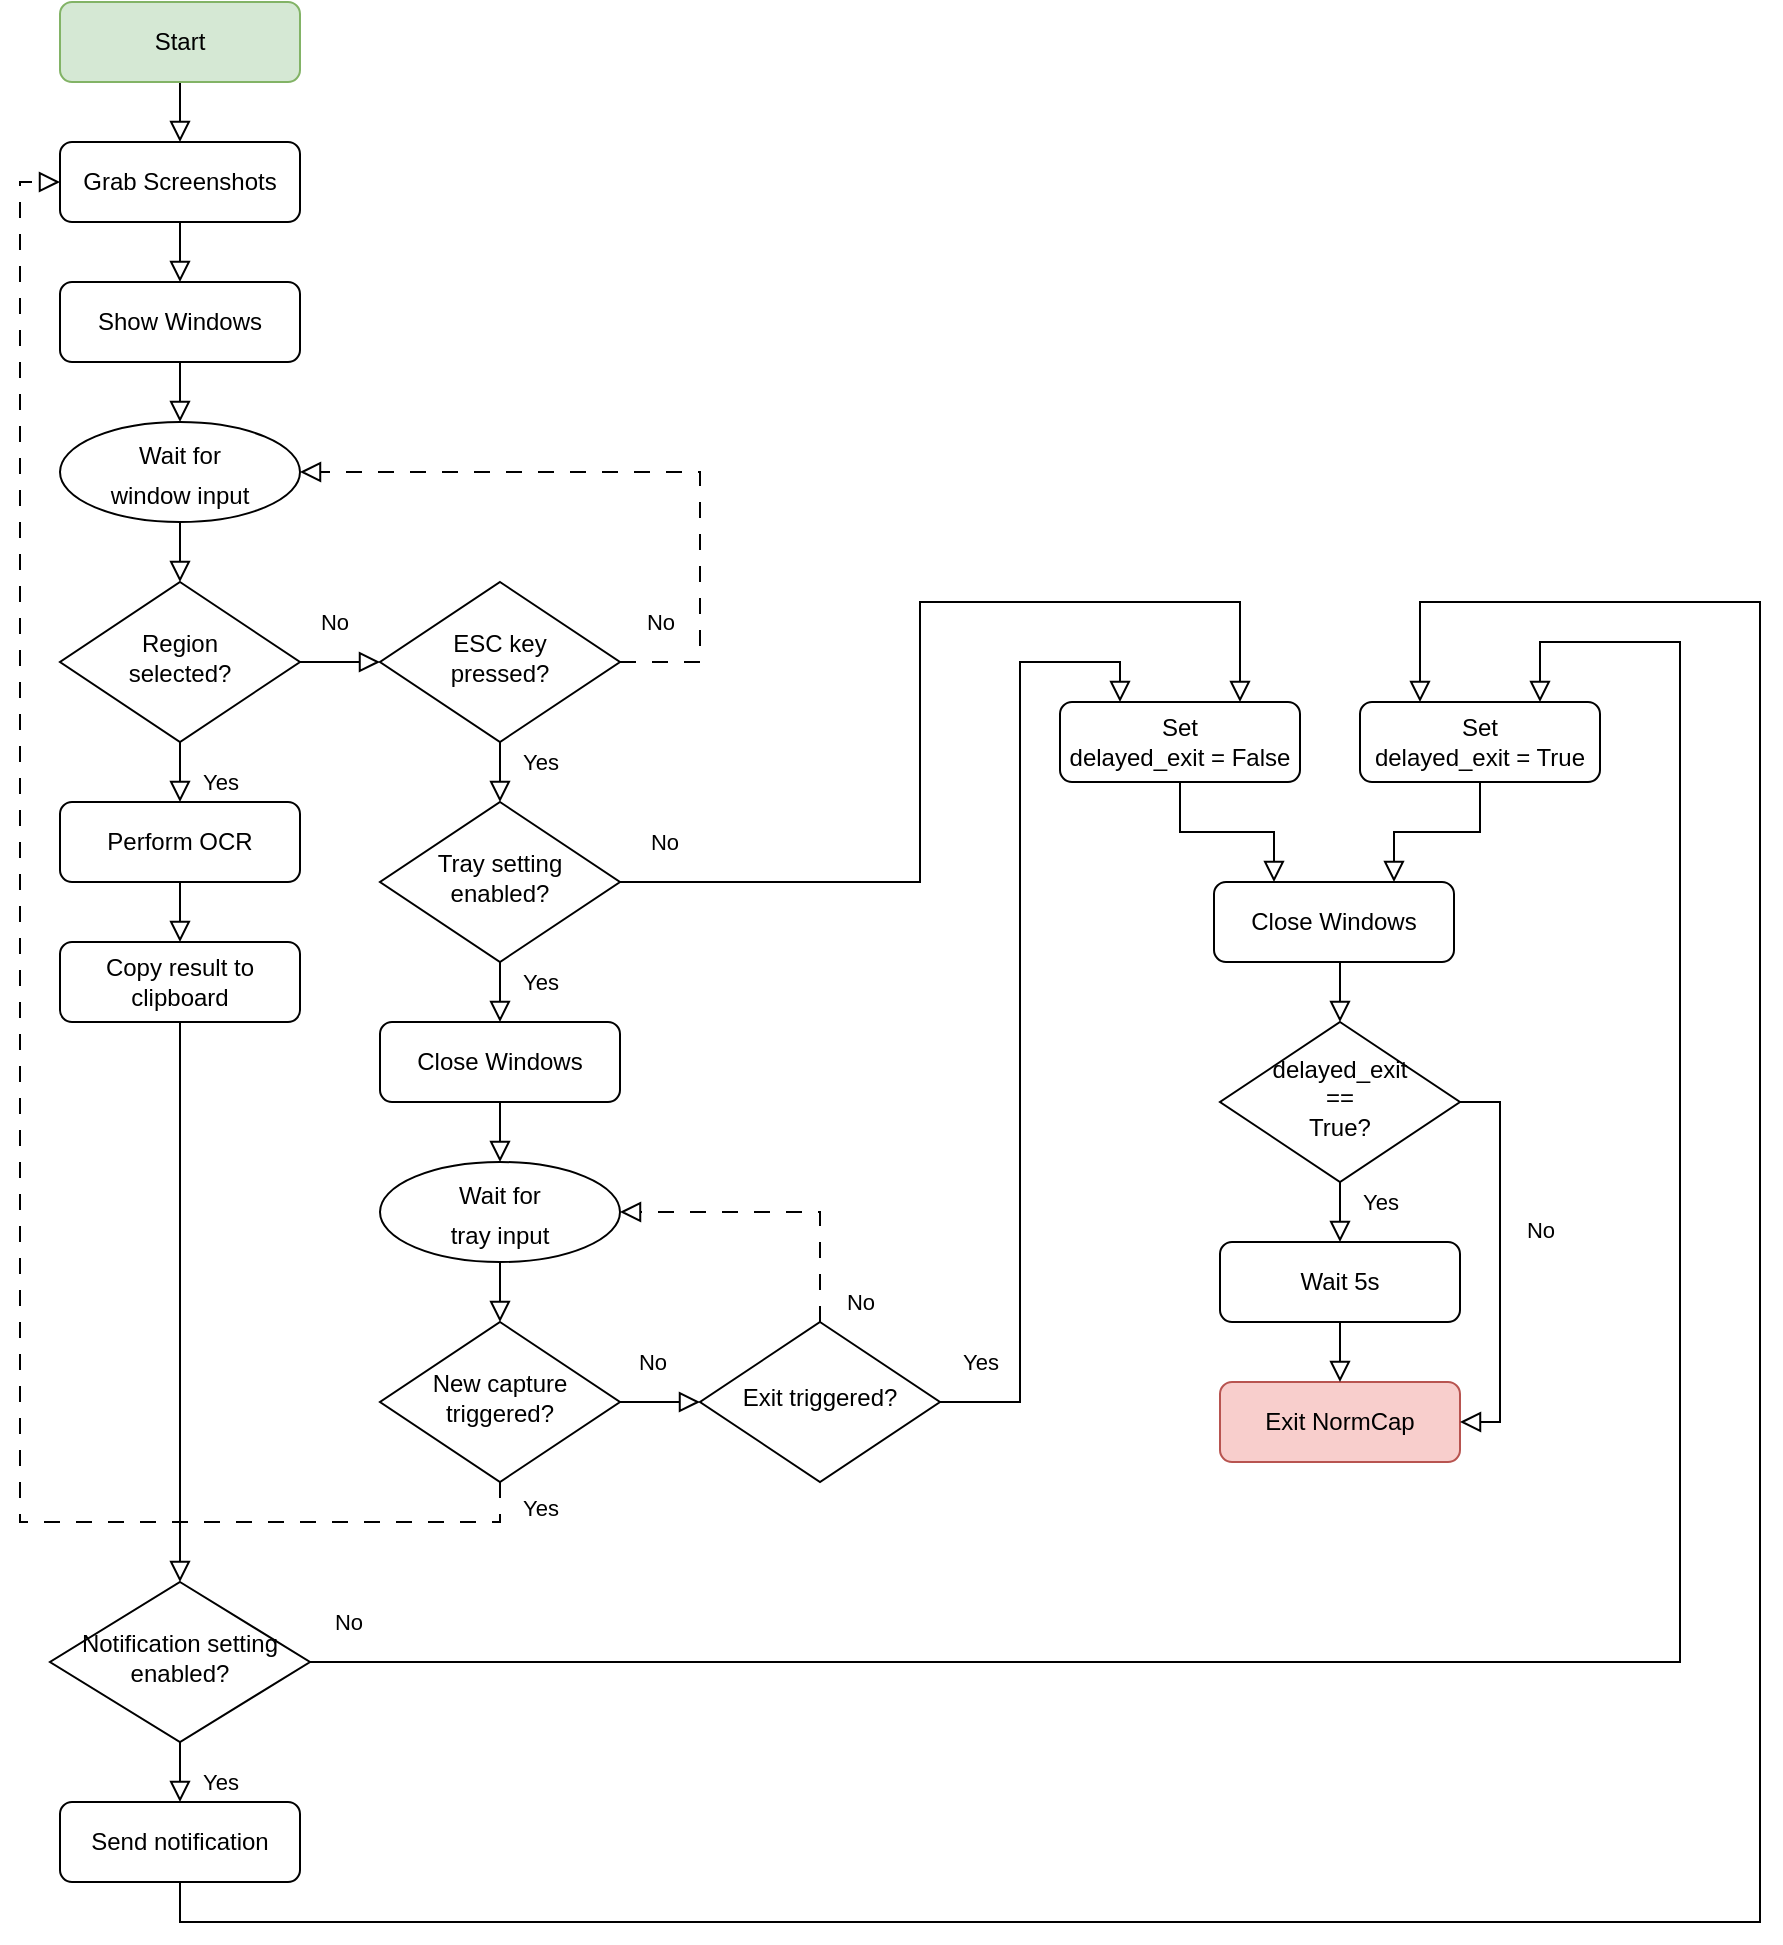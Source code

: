 <mxfile version="21.6.2" type="device">
  <diagram id="C5RBs43oDa-KdzZeNtuy" name="Page-1">
    <mxGraphModel dx="1054" dy="733" grid="1" gridSize="10" guides="1" tooltips="1" connect="1" arrows="1" fold="1" page="1" pageScale="1" pageWidth="827" pageHeight="1169" math="0" shadow="0">
      <root>
        <mxCell id="WIyWlLk6GJQsqaUBKTNV-0" />
        <mxCell id="WIyWlLk6GJQsqaUBKTNV-1" parent="WIyWlLk6GJQsqaUBKTNV-0" />
        <mxCell id="WIyWlLk6GJQsqaUBKTNV-2" value="" style="rounded=0;html=1;jettySize=auto;orthogonalLoop=1;fontSize=11;endArrow=block;endFill=0;endSize=8;strokeWidth=1;shadow=0;labelBackgroundColor=none;edgeStyle=orthogonalEdgeStyle;entryX=0.5;entryY=0;entryDx=0;entryDy=0;exitX=0.5;exitY=1;exitDx=0;exitDy=0;" parent="WIyWlLk6GJQsqaUBKTNV-1" source="WIyWlLk6GJQsqaUBKTNV-3" target="8QHQr_ir3bAaRAKytFJs-0" edge="1">
          <mxGeometry relative="1" as="geometry" />
        </mxCell>
        <mxCell id="WIyWlLk6GJQsqaUBKTNV-3" value="Start" style="rounded=1;whiteSpace=wrap;html=1;fontSize=12;glass=0;strokeWidth=1;shadow=0;fillColor=#d5e8d4;strokeColor=#82b366;" parent="WIyWlLk6GJQsqaUBKTNV-1" vertex="1">
          <mxGeometry x="170" y="20" width="120" height="40" as="geometry" />
        </mxCell>
        <mxCell id="WIyWlLk6GJQsqaUBKTNV-7" value="Close Windows" style="rounded=1;whiteSpace=wrap;html=1;fontSize=12;glass=0;strokeWidth=1;shadow=0;" parent="WIyWlLk6GJQsqaUBKTNV-1" vertex="1">
          <mxGeometry x="747" y="460" width="120" height="40" as="geometry" />
        </mxCell>
        <mxCell id="WIyWlLk6GJQsqaUBKTNV-8" value="Yes" style="rounded=0;html=1;jettySize=auto;orthogonalLoop=1;fontSize=11;endArrow=block;endFill=0;endSize=8;strokeWidth=1;shadow=0;labelBackgroundColor=none;edgeStyle=orthogonalEdgeStyle;exitX=0.5;exitY=1;exitDx=0;exitDy=0;entryX=0.5;entryY=0;entryDx=0;entryDy=0;" parent="WIyWlLk6GJQsqaUBKTNV-1" source="WIyWlLk6GJQsqaUBKTNV-10" target="WIyWlLk6GJQsqaUBKTNV-11" edge="1">
          <mxGeometry x="0.333" y="20" relative="1" as="geometry">
            <mxPoint as="offset" />
          </mxGeometry>
        </mxCell>
        <mxCell id="WIyWlLk6GJQsqaUBKTNV-10" value="Region &lt;br&gt;selected?" style="rhombus;whiteSpace=wrap;html=1;shadow=0;fontFamily=Helvetica;fontSize=12;align=center;strokeWidth=1;spacing=6;spacingTop=-4;" parent="WIyWlLk6GJQsqaUBKTNV-1" vertex="1">
          <mxGeometry x="170" y="310" width="120" height="80" as="geometry" />
        </mxCell>
        <mxCell id="WIyWlLk6GJQsqaUBKTNV-11" value="Perform OCR" style="rounded=1;whiteSpace=wrap;html=1;fontSize=12;glass=0;strokeWidth=1;shadow=0;" parent="WIyWlLk6GJQsqaUBKTNV-1" vertex="1">
          <mxGeometry x="170" y="420" width="120" height="40" as="geometry" />
        </mxCell>
        <mxCell id="8QHQr_ir3bAaRAKytFJs-0" value="Grab Screenshots" style="rounded=1;whiteSpace=wrap;html=1;fontSize=12;glass=0;strokeWidth=1;shadow=0;" vertex="1" parent="WIyWlLk6GJQsqaUBKTNV-1">
          <mxGeometry x="170" y="90" width="120" height="40" as="geometry" />
        </mxCell>
        <mxCell id="8QHQr_ir3bAaRAKytFJs-1" value="Show Windows" style="rounded=1;whiteSpace=wrap;html=1;fontSize=12;glass=0;strokeWidth=1;shadow=0;" vertex="1" parent="WIyWlLk6GJQsqaUBKTNV-1">
          <mxGeometry x="170" y="160" width="120" height="40" as="geometry" />
        </mxCell>
        <mxCell id="8QHQr_ir3bAaRAKytFJs-4" value="Exit NormCap" style="rounded=1;whiteSpace=wrap;html=1;fontSize=12;glass=0;strokeWidth=1;shadow=0;fillColor=#f8cecc;strokeColor=#b85450;" vertex="1" parent="WIyWlLk6GJQsqaUBKTNV-1">
          <mxGeometry x="750" y="710" width="120" height="40" as="geometry" />
        </mxCell>
        <mxCell id="8QHQr_ir3bAaRAKytFJs-6" value="No" style="rounded=0;html=1;jettySize=auto;orthogonalLoop=1;fontSize=11;endArrow=block;endFill=0;endSize=8;strokeWidth=1;shadow=0;labelBackgroundColor=none;edgeStyle=orthogonalEdgeStyle;exitX=1;exitY=0.5;exitDx=0;exitDy=0;entryX=0;entryY=0.5;entryDx=0;entryDy=0;" edge="1" parent="WIyWlLk6GJQsqaUBKTNV-1" source="WIyWlLk6GJQsqaUBKTNV-10" target="8QHQr_ir3bAaRAKytFJs-21">
          <mxGeometry x="-0.167" y="20" relative="1" as="geometry">
            <mxPoint as="offset" />
            <mxPoint x="240" y="530" as="sourcePoint" />
            <mxPoint x="270" y="800" as="targetPoint" />
          </mxGeometry>
        </mxCell>
        <mxCell id="8QHQr_ir3bAaRAKytFJs-8" value="Tray setting&lt;br&gt;enabled?" style="rhombus;whiteSpace=wrap;html=1;shadow=0;fontFamily=Helvetica;fontSize=12;align=center;strokeWidth=1;spacing=6;spacingTop=-4;" vertex="1" parent="WIyWlLk6GJQsqaUBKTNV-1">
          <mxGeometry x="330" y="420" width="120" height="80" as="geometry" />
        </mxCell>
        <mxCell id="8QHQr_ir3bAaRAKytFJs-10" value="Close Windows" style="rounded=1;whiteSpace=wrap;html=1;fontSize=12;glass=0;strokeWidth=1;shadow=0;" vertex="1" parent="WIyWlLk6GJQsqaUBKTNV-1">
          <mxGeometry x="330" y="530" width="120" height="40" as="geometry" />
        </mxCell>
        <mxCell id="8QHQr_ir3bAaRAKytFJs-11" value="Yes" style="rounded=0;html=1;jettySize=auto;orthogonalLoop=1;fontSize=11;endArrow=block;endFill=0;endSize=8;strokeWidth=1;shadow=0;labelBackgroundColor=none;edgeStyle=orthogonalEdgeStyle;entryX=0.5;entryY=0;entryDx=0;entryDy=0;exitX=0.5;exitY=1;exitDx=0;exitDy=0;" edge="1" parent="WIyWlLk6GJQsqaUBKTNV-1" source="8QHQr_ir3bAaRAKytFJs-8" target="8QHQr_ir3bAaRAKytFJs-10">
          <mxGeometry x="-0.333" y="20" relative="1" as="geometry">
            <mxPoint x="210" y="440" as="sourcePoint" />
            <mxPoint x="210" y="490" as="targetPoint" />
            <mxPoint as="offset" />
          </mxGeometry>
        </mxCell>
        <mxCell id="8QHQr_ir3bAaRAKytFJs-13" value="New capture triggered?" style="rhombus;whiteSpace=wrap;html=1;shadow=0;fontFamily=Helvetica;fontSize=12;align=center;strokeWidth=1;spacing=6;spacingTop=-4;" vertex="1" parent="WIyWlLk6GJQsqaUBKTNV-1">
          <mxGeometry x="330" y="680" width="120" height="80" as="geometry" />
        </mxCell>
        <mxCell id="8QHQr_ir3bAaRAKytFJs-14" value="" style="rounded=0;html=1;jettySize=auto;orthogonalLoop=1;fontSize=11;endArrow=block;endFill=0;endSize=8;strokeWidth=1;shadow=0;labelBackgroundColor=none;edgeStyle=orthogonalEdgeStyle;exitX=0.5;exitY=1;exitDx=0;exitDy=0;entryX=0.5;entryY=0;entryDx=0;entryDy=0;" edge="1" parent="WIyWlLk6GJQsqaUBKTNV-1" source="8QHQr_ir3bAaRAKytFJs-27" target="8QHQr_ir3bAaRAKytFJs-13">
          <mxGeometry x="-0.333" y="20" relative="1" as="geometry">
            <mxPoint x="400" y="600" as="sourcePoint" />
            <mxPoint x="440" y="630" as="targetPoint" />
            <mxPoint as="offset" />
          </mxGeometry>
        </mxCell>
        <mxCell id="8QHQr_ir3bAaRAKytFJs-16" value="Yes" style="rounded=0;html=1;jettySize=auto;orthogonalLoop=1;fontSize=11;endArrow=block;endFill=0;endSize=8;strokeWidth=1;shadow=0;labelBackgroundColor=none;edgeStyle=orthogonalEdgeStyle;entryX=0;entryY=0.5;entryDx=0;entryDy=0;exitX=0.5;exitY=1;exitDx=0;exitDy=0;dashed=1;dashPattern=8 8;" edge="1" parent="WIyWlLk6GJQsqaUBKTNV-1" source="8QHQr_ir3bAaRAKytFJs-13" target="8QHQr_ir3bAaRAKytFJs-0">
          <mxGeometry x="-0.973" y="20" relative="1" as="geometry">
            <mxPoint x="430" y="340" as="sourcePoint" />
            <mxPoint x="430" y="370" as="targetPoint" />
            <mxPoint as="offset" />
          </mxGeometry>
        </mxCell>
        <mxCell id="8QHQr_ir3bAaRAKytFJs-17" value="" style="rounded=0;html=1;jettySize=auto;orthogonalLoop=1;fontSize=11;endArrow=block;endFill=0;endSize=8;strokeWidth=1;shadow=0;labelBackgroundColor=none;edgeStyle=orthogonalEdgeStyle;exitX=0.5;exitY=1;exitDx=0;exitDy=0;entryX=0.25;entryY=0;entryDx=0;entryDy=0;" edge="1" parent="WIyWlLk6GJQsqaUBKTNV-1" source="8QHQr_ir3bAaRAKytFJs-68" target="WIyWlLk6GJQsqaUBKTNV-7">
          <mxGeometry x="-0.167" y="20" relative="1" as="geometry">
            <mxPoint as="offset" />
            <mxPoint x="180" y="540" as="sourcePoint" />
            <mxPoint x="410" y="460" as="targetPoint" />
          </mxGeometry>
        </mxCell>
        <mxCell id="8QHQr_ir3bAaRAKytFJs-18" value="No" style="rounded=0;html=1;jettySize=auto;orthogonalLoop=1;fontSize=11;endArrow=block;endFill=0;endSize=8;strokeWidth=1;shadow=0;labelBackgroundColor=none;edgeStyle=orthogonalEdgeStyle;exitX=1;exitY=0.5;exitDx=0;exitDy=0;entryX=0;entryY=0.5;entryDx=0;entryDy=0;" edge="1" parent="WIyWlLk6GJQsqaUBKTNV-1" source="8QHQr_ir3bAaRAKytFJs-13" target="8QHQr_ir3bAaRAKytFJs-29">
          <mxGeometry x="-0.2" y="20" relative="1" as="geometry">
            <mxPoint as="offset" />
            <mxPoint x="450" y="510" as="sourcePoint" />
            <mxPoint x="510" y="510" as="targetPoint" />
          </mxGeometry>
        </mxCell>
        <mxCell id="8QHQr_ir3bAaRAKytFJs-20" value="" style="rounded=0;html=1;jettySize=auto;orthogonalLoop=1;fontSize=11;endArrow=block;endFill=0;endSize=8;strokeWidth=1;shadow=0;labelBackgroundColor=none;edgeStyle=orthogonalEdgeStyle;exitX=0.5;exitY=1;exitDx=0;exitDy=0;entryX=0.5;entryY=0;entryDx=0;entryDy=0;" edge="1" parent="WIyWlLk6GJQsqaUBKTNV-1" source="8QHQr_ir3bAaRAKytFJs-25" target="WIyWlLk6GJQsqaUBKTNV-10">
          <mxGeometry relative="1" as="geometry">
            <mxPoint x="230" y="310" as="sourcePoint" />
            <mxPoint x="230" y="230" as="targetPoint" />
          </mxGeometry>
        </mxCell>
        <mxCell id="8QHQr_ir3bAaRAKytFJs-21" value="ESC key &lt;br&gt;pressed?" style="rhombus;whiteSpace=wrap;html=1;shadow=0;fontFamily=Helvetica;fontSize=12;align=center;strokeWidth=1;spacing=6;spacingTop=-4;" vertex="1" parent="WIyWlLk6GJQsqaUBKTNV-1">
          <mxGeometry x="330" y="310" width="120" height="80" as="geometry" />
        </mxCell>
        <mxCell id="8QHQr_ir3bAaRAKytFJs-22" value="Yes" style="rounded=0;html=1;jettySize=auto;orthogonalLoop=1;fontSize=11;endArrow=block;endFill=0;endSize=8;strokeWidth=1;shadow=0;labelBackgroundColor=none;edgeStyle=orthogonalEdgeStyle;entryX=0.5;entryY=0;entryDx=0;entryDy=0;exitX=0.5;exitY=1;exitDx=0;exitDy=0;" edge="1" parent="WIyWlLk6GJQsqaUBKTNV-1" source="8QHQr_ir3bAaRAKytFJs-21" target="8QHQr_ir3bAaRAKytFJs-8">
          <mxGeometry x="-0.333" y="20" relative="1" as="geometry">
            <mxPoint x="410" y="560" as="sourcePoint" />
            <mxPoint x="410" y="590" as="targetPoint" />
            <mxPoint as="offset" />
          </mxGeometry>
        </mxCell>
        <mxCell id="8QHQr_ir3bAaRAKytFJs-25" value="&lt;font style=&quot;font-size: 12px;&quot;&gt;Wait for &lt;br&gt;window input&lt;/font&gt;" style="ellipse;whiteSpace=wrap;html=1;fontSize=16;" vertex="1" parent="WIyWlLk6GJQsqaUBKTNV-1">
          <mxGeometry x="170" y="230" width="120" height="50" as="geometry" />
        </mxCell>
        <mxCell id="8QHQr_ir3bAaRAKytFJs-26" value="No" style="rounded=0;html=1;jettySize=auto;orthogonalLoop=1;fontSize=11;endArrow=block;endFill=0;endSize=8;strokeWidth=1;shadow=0;labelBackgroundColor=none;edgeStyle=orthogonalEdgeStyle;entryX=1;entryY=0.5;entryDx=0;entryDy=0;exitX=1;exitY=0.5;exitDx=0;exitDy=0;dashed=1;dashPattern=8 8;" edge="1" parent="WIyWlLk6GJQsqaUBKTNV-1" source="8QHQr_ir3bAaRAKytFJs-21" target="8QHQr_ir3bAaRAKytFJs-25">
          <mxGeometry x="-0.884" y="20" relative="1" as="geometry">
            <mxPoint x="400" y="750" as="sourcePoint" />
            <mxPoint x="180" y="120" as="targetPoint" />
            <Array as="points">
              <mxPoint x="490" y="350" />
              <mxPoint x="490" y="255" />
            </Array>
            <mxPoint as="offset" />
          </mxGeometry>
        </mxCell>
        <mxCell id="8QHQr_ir3bAaRAKytFJs-28" value="" style="rounded=0;html=1;jettySize=auto;orthogonalLoop=1;fontSize=11;endArrow=block;endFill=0;endSize=8;strokeWidth=1;shadow=0;labelBackgroundColor=none;edgeStyle=orthogonalEdgeStyle;exitX=0.5;exitY=1;exitDx=0;exitDy=0;entryX=0.5;entryY=0;entryDx=0;entryDy=0;" edge="1" parent="WIyWlLk6GJQsqaUBKTNV-1" source="8QHQr_ir3bAaRAKytFJs-10" target="8QHQr_ir3bAaRAKytFJs-27">
          <mxGeometry x="-0.333" y="20" relative="1" as="geometry">
            <mxPoint x="390" y="630" as="sourcePoint" />
            <mxPoint x="390" y="790" as="targetPoint" />
            <mxPoint as="offset" />
          </mxGeometry>
        </mxCell>
        <mxCell id="8QHQr_ir3bAaRAKytFJs-27" value="&lt;font style=&quot;font-size: 12px;&quot;&gt;Wait for&lt;br&gt;tray input&lt;/font&gt;" style="ellipse;whiteSpace=wrap;html=1;fontSize=16;" vertex="1" parent="WIyWlLk6GJQsqaUBKTNV-1">
          <mxGeometry x="330" y="600" width="120" height="50" as="geometry" />
        </mxCell>
        <mxCell id="8QHQr_ir3bAaRAKytFJs-29" value="Exit triggered?" style="rhombus;whiteSpace=wrap;html=1;shadow=0;fontFamily=Helvetica;fontSize=12;align=center;strokeWidth=1;spacing=6;spacingTop=-4;" vertex="1" parent="WIyWlLk6GJQsqaUBKTNV-1">
          <mxGeometry x="490" y="680" width="120" height="80" as="geometry" />
        </mxCell>
        <mxCell id="8QHQr_ir3bAaRAKytFJs-30" value="No" style="rounded=0;html=1;jettySize=auto;orthogonalLoop=1;fontSize=11;endArrow=block;endFill=0;endSize=8;strokeWidth=1;shadow=0;labelBackgroundColor=none;edgeStyle=orthogonalEdgeStyle;entryX=1;entryY=0.5;entryDx=0;entryDy=0;dashed=1;dashPattern=8 8;exitX=0.5;exitY=0;exitDx=0;exitDy=0;" edge="1" parent="WIyWlLk6GJQsqaUBKTNV-1" source="8QHQr_ir3bAaRAKytFJs-29" target="8QHQr_ir3bAaRAKytFJs-27">
          <mxGeometry x="-0.862" y="-20" relative="1" as="geometry">
            <mxPoint x="600" y="950" as="sourcePoint" />
            <mxPoint x="300" y="245" as="targetPoint" />
            <mxPoint as="offset" />
          </mxGeometry>
        </mxCell>
        <mxCell id="8QHQr_ir3bAaRAKytFJs-34" value="Notification setting&lt;br&gt;enabled?" style="rhombus;whiteSpace=wrap;html=1;shadow=0;fontFamily=Helvetica;fontSize=12;align=center;strokeWidth=1;spacing=6;spacingTop=-4;" vertex="1" parent="WIyWlLk6GJQsqaUBKTNV-1">
          <mxGeometry x="165" y="810" width="130" height="80" as="geometry" />
        </mxCell>
        <mxCell id="8QHQr_ir3bAaRAKytFJs-35" value="No" style="rounded=0;html=1;jettySize=auto;orthogonalLoop=1;fontSize=11;endArrow=block;endFill=0;endSize=8;strokeWidth=1;shadow=0;labelBackgroundColor=none;edgeStyle=orthogonalEdgeStyle;exitX=1;exitY=0.5;exitDx=0;exitDy=0;entryX=0.75;entryY=0;entryDx=0;entryDy=0;" edge="1" parent="WIyWlLk6GJQsqaUBKTNV-1" source="8QHQr_ir3bAaRAKytFJs-34" target="8QHQr_ir3bAaRAKytFJs-45">
          <mxGeometry x="-0.971" y="20" relative="1" as="geometry">
            <mxPoint as="offset" />
            <mxPoint x="310" y="760" as="sourcePoint" />
            <mxPoint x="510" y="530" as="targetPoint" />
            <Array as="points">
              <mxPoint x="980" y="850" />
              <mxPoint x="980" y="340" />
              <mxPoint x="910" y="340" />
            </Array>
          </mxGeometry>
        </mxCell>
        <mxCell id="8QHQr_ir3bAaRAKytFJs-36" value="Copy result to clipboard" style="rounded=1;whiteSpace=wrap;html=1;fontSize=12;glass=0;strokeWidth=1;shadow=0;" vertex="1" parent="WIyWlLk6GJQsqaUBKTNV-1">
          <mxGeometry x="170" y="490" width="120" height="40" as="geometry" />
        </mxCell>
        <mxCell id="8QHQr_ir3bAaRAKytFJs-37" value="" style="rounded=0;html=1;jettySize=auto;orthogonalLoop=1;fontSize=11;endArrow=block;endFill=0;endSize=8;strokeWidth=1;shadow=0;labelBackgroundColor=none;edgeStyle=orthogonalEdgeStyle;entryX=0.5;entryY=0;entryDx=0;entryDy=0;exitX=0.5;exitY=1;exitDx=0;exitDy=0;" edge="1" parent="WIyWlLk6GJQsqaUBKTNV-1" source="8QHQr_ir3bAaRAKytFJs-36" target="8QHQr_ir3bAaRAKytFJs-34">
          <mxGeometry relative="1" as="geometry">
            <mxPoint x="230" y="610" as="sourcePoint" />
            <mxPoint x="290" y="630" as="targetPoint" />
            <Array as="points" />
          </mxGeometry>
        </mxCell>
        <mxCell id="8QHQr_ir3bAaRAKytFJs-38" value="" style="rounded=0;html=1;jettySize=auto;orthogonalLoop=1;fontSize=11;endArrow=block;endFill=0;endSize=8;strokeWidth=1;shadow=0;labelBackgroundColor=none;edgeStyle=orthogonalEdgeStyle;entryX=0.5;entryY=0;entryDx=0;entryDy=0;exitX=0.5;exitY=1;exitDx=0;exitDy=0;" edge="1" parent="WIyWlLk6GJQsqaUBKTNV-1" source="WIyWlLk6GJQsqaUBKTNV-11" target="8QHQr_ir3bAaRAKytFJs-36">
          <mxGeometry relative="1" as="geometry">
            <mxPoint x="240" y="620" as="sourcePoint" />
            <mxPoint x="240" y="660" as="targetPoint" />
          </mxGeometry>
        </mxCell>
        <mxCell id="8QHQr_ir3bAaRAKytFJs-40" value="Send notification" style="rounded=1;whiteSpace=wrap;html=1;fontSize=12;glass=0;strokeWidth=1;shadow=0;" vertex="1" parent="WIyWlLk6GJQsqaUBKTNV-1">
          <mxGeometry x="170" y="920" width="120" height="40" as="geometry" />
        </mxCell>
        <mxCell id="8QHQr_ir3bAaRAKytFJs-43" value="Yes" style="rounded=0;html=1;jettySize=auto;orthogonalLoop=1;fontSize=11;endArrow=block;endFill=0;endSize=8;strokeWidth=1;shadow=0;labelBackgroundColor=none;edgeStyle=orthogonalEdgeStyle;exitX=0.5;exitY=1;exitDx=0;exitDy=0;entryX=0.5;entryY=0;entryDx=0;entryDy=0;" edge="1" parent="WIyWlLk6GJQsqaUBKTNV-1" source="8QHQr_ir3bAaRAKytFJs-34" target="8QHQr_ir3bAaRAKytFJs-40">
          <mxGeometry x="0.333" y="20" relative="1" as="geometry">
            <mxPoint as="offset" />
            <mxPoint x="290" y="740" as="sourcePoint" />
            <mxPoint x="280" y="730" as="targetPoint" />
          </mxGeometry>
        </mxCell>
        <mxCell id="8QHQr_ir3bAaRAKytFJs-44" value="Yes" style="rounded=0;html=1;jettySize=auto;orthogonalLoop=1;fontSize=11;endArrow=block;endFill=0;endSize=8;strokeWidth=1;shadow=0;labelBackgroundColor=none;edgeStyle=orthogonalEdgeStyle;entryX=0.25;entryY=0;entryDx=0;entryDy=0;" edge="1" parent="WIyWlLk6GJQsqaUBKTNV-1" source="8QHQr_ir3bAaRAKytFJs-29" target="8QHQr_ir3bAaRAKytFJs-68">
          <mxGeometry x="-0.75" y="20" relative="1" as="geometry">
            <mxPoint x="400" y="570" as="sourcePoint" />
            <mxPoint x="400" y="600" as="targetPoint" />
            <Array as="points">
              <mxPoint x="650" y="720" />
              <mxPoint x="650" y="350" />
              <mxPoint x="700" y="350" />
            </Array>
            <mxPoint as="offset" />
          </mxGeometry>
        </mxCell>
        <mxCell id="8QHQr_ir3bAaRAKytFJs-45" value="Set &lt;br&gt;delayed_exit = True " style="rounded=1;whiteSpace=wrap;html=1;fontSize=12;glass=0;strokeWidth=1;shadow=0;" vertex="1" parent="WIyWlLk6GJQsqaUBKTNV-1">
          <mxGeometry x="820" y="370" width="120" height="40" as="geometry" />
        </mxCell>
        <mxCell id="8QHQr_ir3bAaRAKytFJs-46" value="" style="rounded=0;html=1;jettySize=auto;orthogonalLoop=1;fontSize=11;endArrow=block;endFill=0;endSize=8;strokeWidth=1;shadow=0;labelBackgroundColor=none;edgeStyle=orthogonalEdgeStyle;exitX=0.5;exitY=1;exitDx=0;exitDy=0;entryX=0.75;entryY=0;entryDx=0;entryDy=0;" edge="1" parent="WIyWlLk6GJQsqaUBKTNV-1" source="8QHQr_ir3bAaRAKytFJs-45" target="WIyWlLk6GJQsqaUBKTNV-7">
          <mxGeometry x="-0.286" y="20" relative="1" as="geometry">
            <mxPoint as="offset" />
            <mxPoint x="210" y="700" as="sourcePoint" />
            <mxPoint x="490" y="640" as="targetPoint" />
          </mxGeometry>
        </mxCell>
        <mxCell id="8QHQr_ir3bAaRAKytFJs-47" value="" style="rounded=0;html=1;jettySize=auto;orthogonalLoop=1;fontSize=11;endArrow=block;endFill=0;endSize=8;strokeWidth=1;shadow=0;labelBackgroundColor=none;edgeStyle=orthogonalEdgeStyle;exitX=0.5;exitY=1;exitDx=0;exitDy=0;entryX=0.25;entryY=0;entryDx=0;entryDy=0;" edge="1" parent="WIyWlLk6GJQsqaUBKTNV-1" source="8QHQr_ir3bAaRAKytFJs-40" target="8QHQr_ir3bAaRAKytFJs-45">
          <mxGeometry relative="1" as="geometry">
            <mxPoint x="237" y="730" as="sourcePoint" />
            <mxPoint x="937" y="380" as="targetPoint" />
            <Array as="points">
              <mxPoint x="230" y="980" />
              <mxPoint x="1020" y="980" />
              <mxPoint x="1020" y="320" />
              <mxPoint x="850" y="320" />
            </Array>
          </mxGeometry>
        </mxCell>
        <mxCell id="8QHQr_ir3bAaRAKytFJs-55" value="" style="rounded=0;html=1;jettySize=auto;orthogonalLoop=1;fontSize=11;endArrow=block;endFill=0;endSize=8;strokeWidth=1;shadow=0;labelBackgroundColor=none;edgeStyle=orthogonalEdgeStyle;exitX=0.5;exitY=1;exitDx=0;exitDy=0;entryX=0.5;entryY=0;entryDx=0;entryDy=0;" edge="1" parent="WIyWlLk6GJQsqaUBKTNV-1" source="8QHQr_ir3bAaRAKytFJs-0" target="8QHQr_ir3bAaRAKytFJs-1">
          <mxGeometry relative="1" as="geometry">
            <mxPoint x="240" y="70" as="sourcePoint" />
            <mxPoint x="240" y="100" as="targetPoint" />
          </mxGeometry>
        </mxCell>
        <mxCell id="8QHQr_ir3bAaRAKytFJs-56" value="" style="rounded=0;html=1;jettySize=auto;orthogonalLoop=1;fontSize=11;endArrow=block;endFill=0;endSize=8;strokeWidth=1;shadow=0;labelBackgroundColor=none;edgeStyle=orthogonalEdgeStyle;exitX=0.5;exitY=1;exitDx=0;exitDy=0;entryX=0.5;entryY=0;entryDx=0;entryDy=0;" edge="1" parent="WIyWlLk6GJQsqaUBKTNV-1" source="8QHQr_ir3bAaRAKytFJs-1" target="8QHQr_ir3bAaRAKytFJs-25">
          <mxGeometry relative="1" as="geometry">
            <mxPoint x="240" y="140" as="sourcePoint" />
            <mxPoint x="240" y="170" as="targetPoint" />
          </mxGeometry>
        </mxCell>
        <mxCell id="8QHQr_ir3bAaRAKytFJs-57" value="" style="rounded=0;html=1;jettySize=auto;orthogonalLoop=1;fontSize=11;endArrow=block;endFill=0;endSize=8;strokeWidth=1;shadow=0;labelBackgroundColor=none;edgeStyle=orthogonalEdgeStyle;exitX=0.5;exitY=1;exitDx=0;exitDy=0;entryX=0.5;entryY=0;entryDx=0;entryDy=0;" edge="1" parent="WIyWlLk6GJQsqaUBKTNV-1" source="8QHQr_ir3bAaRAKytFJs-63" target="8QHQr_ir3bAaRAKytFJs-4">
          <mxGeometry relative="1" as="geometry">
            <mxPoint x="307" y="220" as="sourcePoint" />
            <mxPoint x="307" y="250" as="targetPoint" />
          </mxGeometry>
        </mxCell>
        <mxCell id="8QHQr_ir3bAaRAKytFJs-62" value="" style="rounded=0;html=1;jettySize=auto;orthogonalLoop=1;fontSize=11;endArrow=block;endFill=0;endSize=8;strokeWidth=1;shadow=0;labelBackgroundColor=none;edgeStyle=orthogonalEdgeStyle;exitX=0.5;exitY=1;exitDx=0;exitDy=0;entryX=0.5;entryY=0;entryDx=0;entryDy=0;" edge="1" parent="WIyWlLk6GJQsqaUBKTNV-1" source="WIyWlLk6GJQsqaUBKTNV-7" target="8QHQr_ir3bAaRAKytFJs-61">
          <mxGeometry relative="1" as="geometry">
            <mxPoint x="807" y="500" as="sourcePoint" />
            <mxPoint x="807" y="590" as="targetPoint" />
          </mxGeometry>
        </mxCell>
        <mxCell id="8QHQr_ir3bAaRAKytFJs-61" value="delayed_exit &lt;br&gt;== &lt;br&gt;True?" style="rhombus;whiteSpace=wrap;html=1;shadow=0;fontFamily=Helvetica;fontSize=12;align=center;strokeWidth=1;spacing=6;spacingTop=-4;" vertex="1" parent="WIyWlLk6GJQsqaUBKTNV-1">
          <mxGeometry x="750" y="530" width="120" height="80" as="geometry" />
        </mxCell>
        <mxCell id="8QHQr_ir3bAaRAKytFJs-63" value="Wait 5s" style="rounded=1;whiteSpace=wrap;html=1;fontSize=12;glass=0;strokeWidth=1;shadow=0;" vertex="1" parent="WIyWlLk6GJQsqaUBKTNV-1">
          <mxGeometry x="750" y="640" width="120" height="40" as="geometry" />
        </mxCell>
        <mxCell id="8QHQr_ir3bAaRAKytFJs-66" value="Yes" style="rounded=0;html=1;jettySize=auto;orthogonalLoop=1;fontSize=11;endArrow=block;endFill=0;endSize=8;strokeWidth=1;shadow=0;labelBackgroundColor=none;edgeStyle=orthogonalEdgeStyle;entryX=0.5;entryY=0;entryDx=0;entryDy=0;exitX=0.5;exitY=1;exitDx=0;exitDy=0;" edge="1" parent="WIyWlLk6GJQsqaUBKTNV-1" source="8QHQr_ir3bAaRAKytFJs-61" target="8QHQr_ir3bAaRAKytFJs-63">
          <mxGeometry x="-0.333" y="20" relative="1" as="geometry">
            <mxPoint x="467" y="520" as="sourcePoint" />
            <mxPoint x="467" y="550" as="targetPoint" />
            <mxPoint as="offset" />
          </mxGeometry>
        </mxCell>
        <mxCell id="8QHQr_ir3bAaRAKytFJs-67" value="No" style="rounded=0;html=1;jettySize=auto;orthogonalLoop=1;fontSize=11;endArrow=block;endFill=0;endSize=8;strokeWidth=1;shadow=0;labelBackgroundColor=none;edgeStyle=orthogonalEdgeStyle;exitX=1;exitY=0.5;exitDx=0;exitDy=0;entryX=1;entryY=0.5;entryDx=0;entryDy=0;" edge="1" parent="WIyWlLk6GJQsqaUBKTNV-1" source="8QHQr_ir3bAaRAKytFJs-61" target="8QHQr_ir3bAaRAKytFJs-4">
          <mxGeometry x="-0.167" y="20" relative="1" as="geometry">
            <mxPoint as="offset" />
            <mxPoint x="517" y="480" as="sourcePoint" />
            <mxPoint x="757" y="480" as="targetPoint" />
          </mxGeometry>
        </mxCell>
        <mxCell id="8QHQr_ir3bAaRAKytFJs-69" value="" style="rounded=0;html=1;jettySize=auto;orthogonalLoop=1;fontSize=11;endArrow=block;endFill=0;endSize=8;strokeWidth=1;shadow=0;labelBackgroundColor=none;edgeStyle=orthogonalEdgeStyle;exitX=1;exitY=0.5;exitDx=0;exitDy=0;entryX=0.75;entryY=0;entryDx=0;entryDy=0;" edge="1" parent="WIyWlLk6GJQsqaUBKTNV-1" source="8QHQr_ir3bAaRAKytFJs-8" target="8QHQr_ir3bAaRAKytFJs-68">
          <mxGeometry x="-0.167" y="20" relative="1" as="geometry">
            <mxPoint as="offset" />
            <mxPoint x="440" y="460" as="sourcePoint" />
            <mxPoint x="680" y="460" as="targetPoint" />
            <Array as="points">
              <mxPoint x="600" y="460" />
              <mxPoint x="600" y="320" />
              <mxPoint x="760" y="320" />
            </Array>
          </mxGeometry>
        </mxCell>
        <mxCell id="8QHQr_ir3bAaRAKytFJs-71" value="No" style="edgeLabel;html=1;align=center;verticalAlign=middle;resizable=0;points=[];" vertex="1" connectable="0" parent="8QHQr_ir3bAaRAKytFJs-69">
          <mxGeometry x="-0.773" y="-3" relative="1" as="geometry">
            <mxPoint x="-35" y="-23" as="offset" />
          </mxGeometry>
        </mxCell>
        <mxCell id="8QHQr_ir3bAaRAKytFJs-68" value="Set &lt;br&gt;delayed_exit = False " style="rounded=1;whiteSpace=wrap;html=1;fontSize=12;glass=0;strokeWidth=1;shadow=0;" vertex="1" parent="WIyWlLk6GJQsqaUBKTNV-1">
          <mxGeometry x="670" y="370" width="120" height="40" as="geometry" />
        </mxCell>
      </root>
    </mxGraphModel>
  </diagram>
</mxfile>
